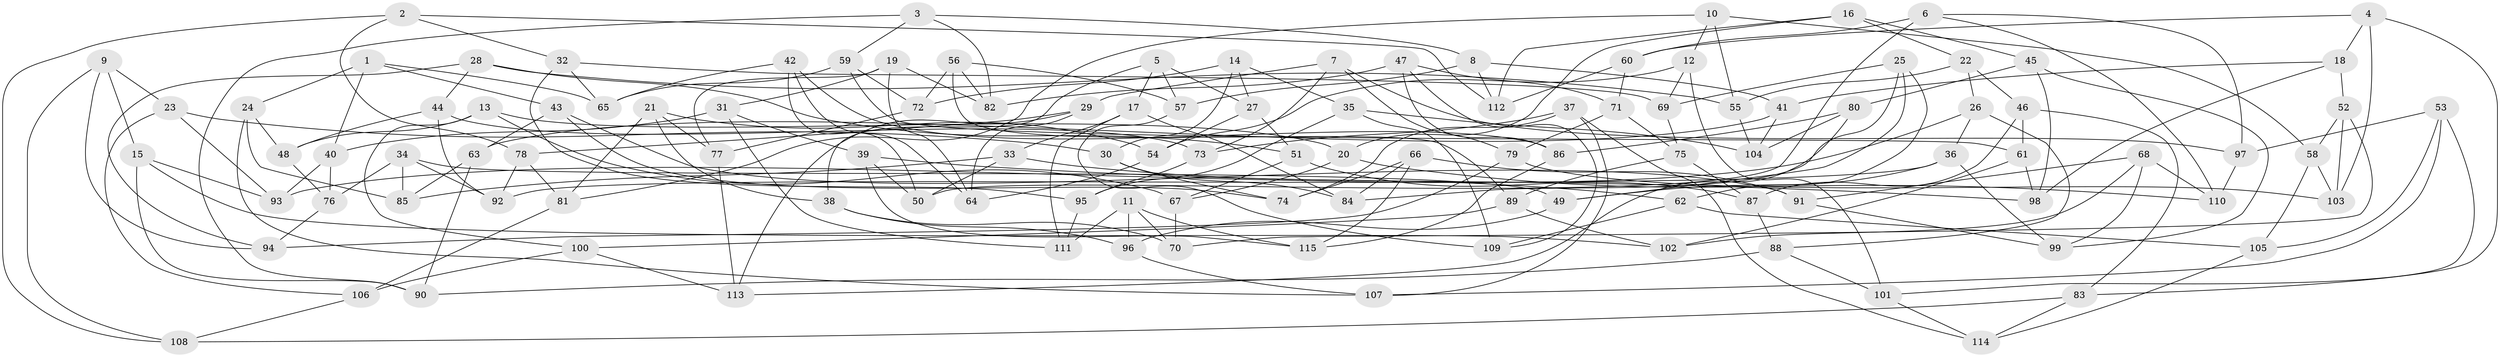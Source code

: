 // coarse degree distribution, {6: 0.5507246376811594, 5: 0.10144927536231885, 3: 0.014492753623188406, 4: 0.3333333333333333}
// Generated by graph-tools (version 1.1) at 2025/42/03/06/25 10:42:24]
// undirected, 115 vertices, 230 edges
graph export_dot {
graph [start="1"]
  node [color=gray90,style=filled];
  1;
  2;
  3;
  4;
  5;
  6;
  7;
  8;
  9;
  10;
  11;
  12;
  13;
  14;
  15;
  16;
  17;
  18;
  19;
  20;
  21;
  22;
  23;
  24;
  25;
  26;
  27;
  28;
  29;
  30;
  31;
  32;
  33;
  34;
  35;
  36;
  37;
  38;
  39;
  40;
  41;
  42;
  43;
  44;
  45;
  46;
  47;
  48;
  49;
  50;
  51;
  52;
  53;
  54;
  55;
  56;
  57;
  58;
  59;
  60;
  61;
  62;
  63;
  64;
  65;
  66;
  67;
  68;
  69;
  70;
  71;
  72;
  73;
  74;
  75;
  76;
  77;
  78;
  79;
  80;
  81;
  82;
  83;
  84;
  85;
  86;
  87;
  88;
  89;
  90;
  91;
  92;
  93;
  94;
  95;
  96;
  97;
  98;
  99;
  100;
  101;
  102;
  103;
  104;
  105;
  106;
  107;
  108;
  109;
  110;
  111;
  112;
  113;
  114;
  115;
  1 -- 43;
  1 -- 40;
  1 -- 65;
  1 -- 24;
  2 -- 78;
  2 -- 32;
  2 -- 112;
  2 -- 108;
  3 -- 82;
  3 -- 59;
  3 -- 90;
  3 -- 8;
  4 -- 83;
  4 -- 103;
  4 -- 60;
  4 -- 18;
  5 -- 38;
  5 -- 17;
  5 -- 27;
  5 -- 57;
  6 -- 97;
  6 -- 50;
  6 -- 110;
  6 -- 60;
  7 -- 97;
  7 -- 73;
  7 -- 79;
  7 -- 29;
  8 -- 57;
  8 -- 41;
  8 -- 112;
  9 -- 15;
  9 -- 23;
  9 -- 108;
  9 -- 94;
  10 -- 81;
  10 -- 12;
  10 -- 55;
  10 -- 58;
  11 -- 111;
  11 -- 96;
  11 -- 70;
  11 -- 115;
  12 -- 101;
  12 -- 54;
  12 -- 69;
  13 -- 48;
  13 -- 67;
  13 -- 100;
  13 -- 20;
  14 -- 72;
  14 -- 35;
  14 -- 30;
  14 -- 27;
  15 -- 102;
  15 -- 90;
  15 -- 93;
  16 -- 22;
  16 -- 20;
  16 -- 112;
  16 -- 45;
  17 -- 84;
  17 -- 111;
  17 -- 33;
  18 -- 98;
  18 -- 52;
  18 -- 41;
  19 -- 31;
  19 -- 77;
  19 -- 64;
  19 -- 82;
  20 -- 110;
  20 -- 67;
  21 -- 54;
  21 -- 38;
  21 -- 77;
  21 -- 81;
  22 -- 46;
  22 -- 26;
  22 -- 55;
  23 -- 30;
  23 -- 106;
  23 -- 93;
  24 -- 48;
  24 -- 107;
  24 -- 85;
  25 -- 84;
  25 -- 49;
  25 -- 69;
  25 -- 62;
  26 -- 88;
  26 -- 36;
  26 -- 93;
  27 -- 54;
  27 -- 51;
  28 -- 44;
  28 -- 55;
  28 -- 51;
  28 -- 94;
  29 -- 78;
  29 -- 64;
  29 -- 113;
  30 -- 74;
  30 -- 84;
  31 -- 39;
  31 -- 111;
  31 -- 40;
  32 -- 95;
  32 -- 65;
  32 -- 69;
  33 -- 85;
  33 -- 50;
  33 -- 62;
  34 -- 49;
  34 -- 92;
  34 -- 76;
  34 -- 85;
  35 -- 95;
  35 -- 104;
  35 -- 109;
  36 -- 92;
  36 -- 99;
  36 -- 49;
  37 -- 107;
  37 -- 73;
  37 -- 114;
  37 -- 74;
  38 -- 70;
  38 -- 96;
  39 -- 115;
  39 -- 98;
  39 -- 50;
  40 -- 93;
  40 -- 76;
  41 -- 63;
  41 -- 104;
  42 -- 65;
  42 -- 50;
  42 -- 86;
  42 -- 64;
  43 -- 91;
  43 -- 63;
  43 -- 74;
  44 -- 48;
  44 -- 73;
  44 -- 92;
  45 -- 80;
  45 -- 99;
  45 -- 98;
  46 -- 87;
  46 -- 83;
  46 -- 61;
  47 -- 82;
  47 -- 109;
  47 -- 86;
  47 -- 71;
  48 -- 76;
  49 -- 96;
  51 -- 87;
  51 -- 67;
  52 -- 70;
  52 -- 103;
  52 -- 58;
  53 -- 105;
  53 -- 107;
  53 -- 97;
  53 -- 101;
  54 -- 64;
  55 -- 104;
  56 -- 89;
  56 -- 57;
  56 -- 72;
  56 -- 82;
  57 -- 109;
  58 -- 105;
  58 -- 103;
  59 -- 72;
  59 -- 65;
  59 -- 61;
  60 -- 112;
  60 -- 71;
  61 -- 98;
  61 -- 102;
  62 -- 105;
  62 -- 109;
  63 -- 90;
  63 -- 85;
  66 -- 115;
  66 -- 74;
  66 -- 91;
  66 -- 84;
  67 -- 70;
  68 -- 91;
  68 -- 99;
  68 -- 102;
  68 -- 110;
  69 -- 75;
  71 -- 79;
  71 -- 75;
  72 -- 77;
  73 -- 95;
  75 -- 87;
  75 -- 89;
  76 -- 94;
  77 -- 113;
  78 -- 81;
  78 -- 92;
  79 -- 103;
  79 -- 94;
  80 -- 113;
  80 -- 104;
  80 -- 86;
  81 -- 106;
  83 -- 114;
  83 -- 108;
  86 -- 115;
  87 -- 88;
  88 -- 101;
  88 -- 90;
  89 -- 100;
  89 -- 102;
  91 -- 99;
  95 -- 111;
  96 -- 107;
  97 -- 110;
  100 -- 106;
  100 -- 113;
  101 -- 114;
  105 -- 114;
  106 -- 108;
}
